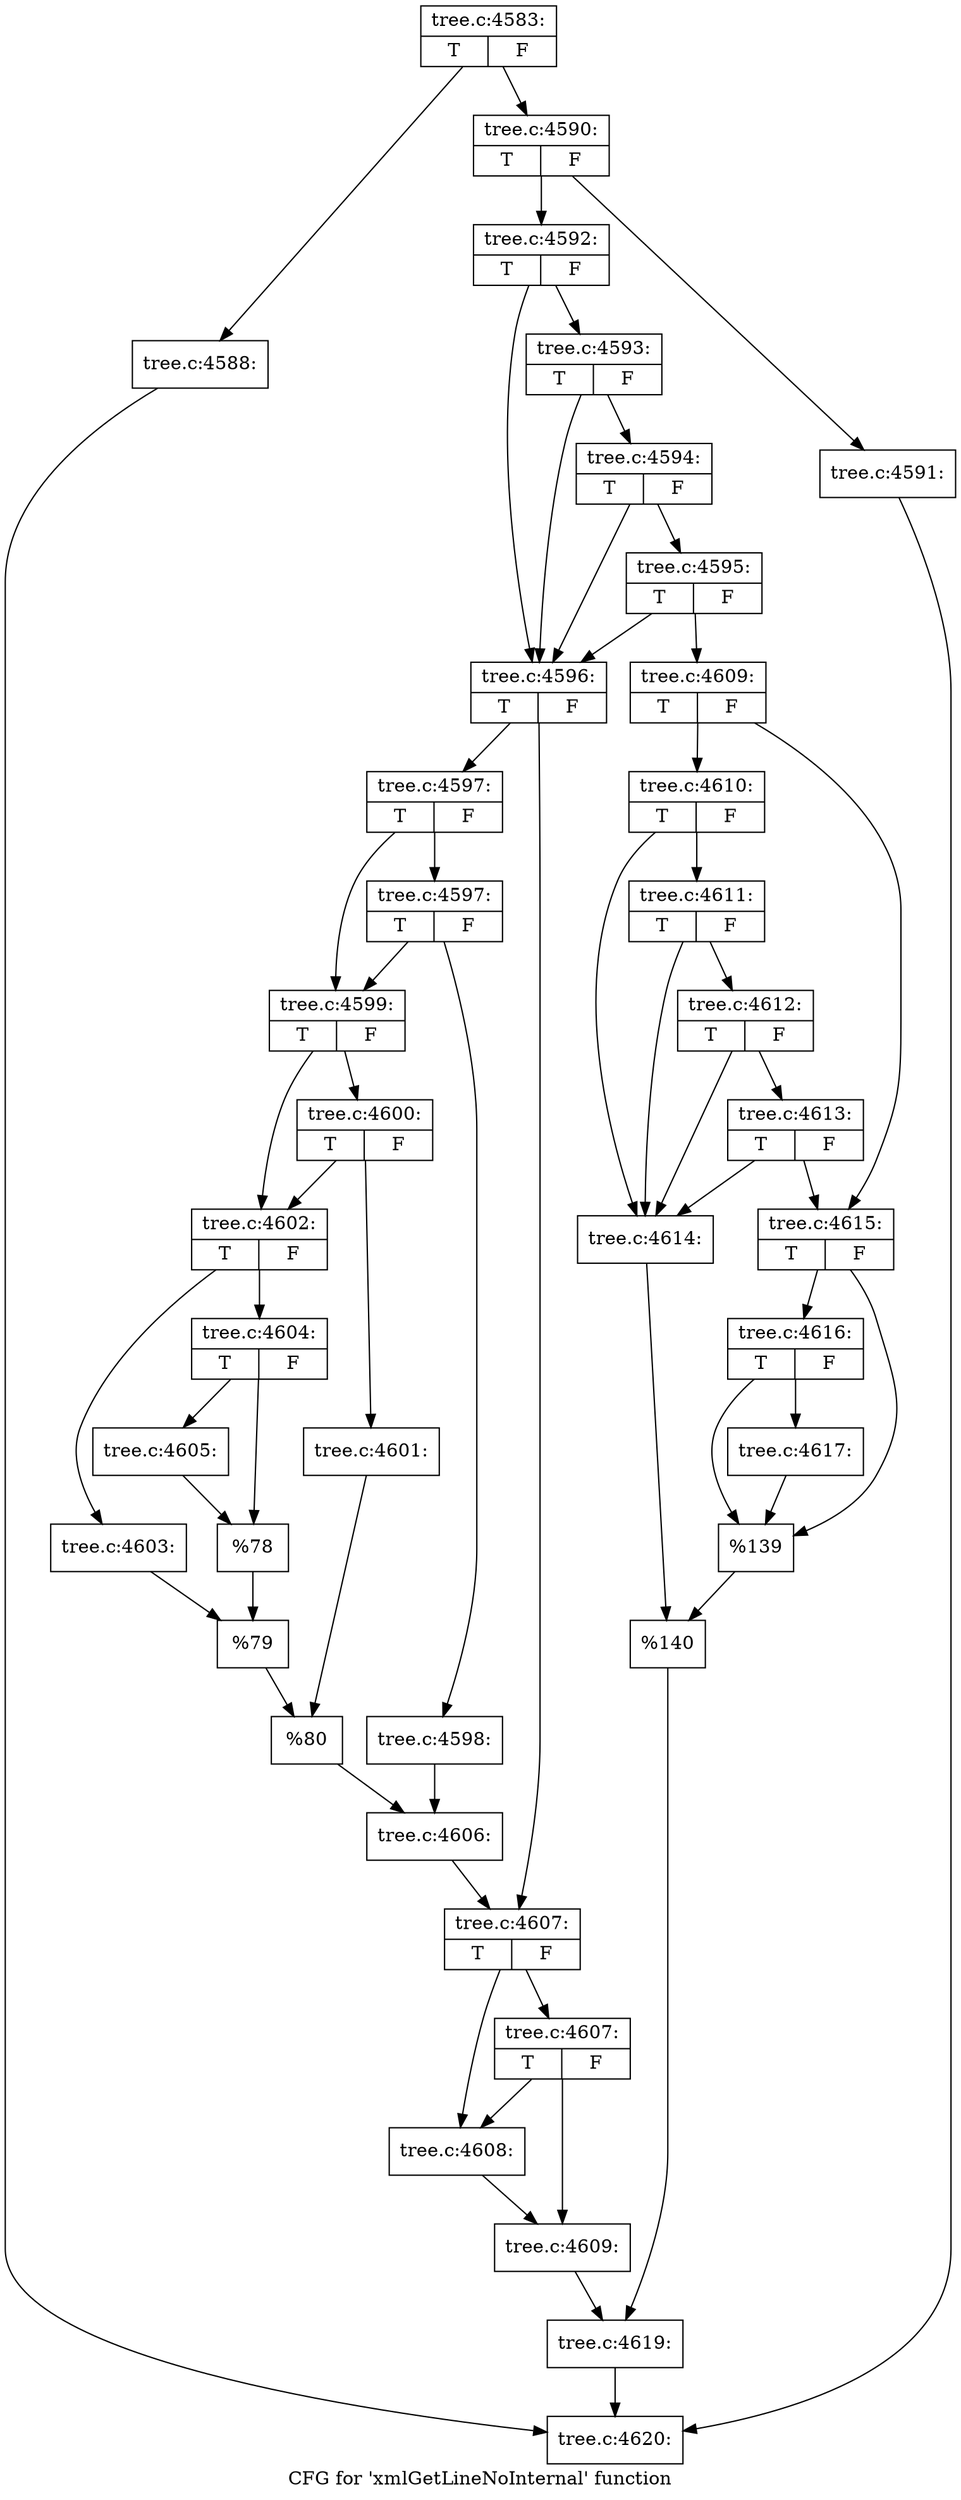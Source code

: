 digraph "CFG for 'xmlGetLineNoInternal' function" {
	label="CFG for 'xmlGetLineNoInternal' function";

	Node0x4834840 [shape=record,label="{tree.c:4583:|{<s0>T|<s1>F}}"];
	Node0x4834840 -> Node0x4836da0;
	Node0x4834840 -> Node0x4836df0;
	Node0x4836da0 [shape=record,label="{tree.c:4588:}"];
	Node0x4836da0 -> Node0x48362f0;
	Node0x4836df0 [shape=record,label="{tree.c:4590:|{<s0>T|<s1>F}}"];
	Node0x4836df0 -> Node0x4837300;
	Node0x4836df0 -> Node0x48372b0;
	Node0x48372b0 [shape=record,label="{tree.c:4591:}"];
	Node0x48372b0 -> Node0x48362f0;
	Node0x4837300 [shape=record,label="{tree.c:4592:|{<s0>T|<s1>F}}"];
	Node0x4837300 -> Node0x4837760;
	Node0x4837300 -> Node0x4837950;
	Node0x4837950 [shape=record,label="{tree.c:4593:|{<s0>T|<s1>F}}"];
	Node0x4837950 -> Node0x4837760;
	Node0x4837950 -> Node0x48378d0;
	Node0x48378d0 [shape=record,label="{tree.c:4594:|{<s0>T|<s1>F}}"];
	Node0x48378d0 -> Node0x4837760;
	Node0x48378d0 -> Node0x4837850;
	Node0x4837850 [shape=record,label="{tree.c:4595:|{<s0>T|<s1>F}}"];
	Node0x4837850 -> Node0x4837760;
	Node0x4837850 -> Node0x4837800;
	Node0x4837760 [shape=record,label="{tree.c:4596:|{<s0>T|<s1>F}}"];
	Node0x4837760 -> Node0x4838800;
	Node0x4837760 -> Node0x4838850;
	Node0x4838800 [shape=record,label="{tree.c:4597:|{<s0>T|<s1>F}}"];
	Node0x4838800 -> Node0x4838e70;
	Node0x4838800 -> Node0x4838e20;
	Node0x4838e70 [shape=record,label="{tree.c:4597:|{<s0>T|<s1>F}}"];
	Node0x4838e70 -> Node0x4838d80;
	Node0x4838e70 -> Node0x4838e20;
	Node0x4838d80 [shape=record,label="{tree.c:4598:}"];
	Node0x4838d80 -> Node0x4838dd0;
	Node0x4838e20 [shape=record,label="{tree.c:4599:|{<s0>T|<s1>F}}"];
	Node0x4838e20 -> Node0x4839a10;
	Node0x4838e20 -> Node0x48399c0;
	Node0x4839a10 [shape=record,label="{tree.c:4600:|{<s0>T|<s1>F}}"];
	Node0x4839a10 -> Node0x4839920;
	Node0x4839a10 -> Node0x48399c0;
	Node0x4839920 [shape=record,label="{tree.c:4601:}"];
	Node0x4839920 -> Node0x4839970;
	Node0x48399c0 [shape=record,label="{tree.c:4602:|{<s0>T|<s1>F}}"];
	Node0x48399c0 -> Node0x483a6d0;
	Node0x48399c0 -> Node0x483a770;
	Node0x483a6d0 [shape=record,label="{tree.c:4603:}"];
	Node0x483a6d0 -> Node0x483a720;
	Node0x483a770 [shape=record,label="{tree.c:4604:|{<s0>T|<s1>F}}"];
	Node0x483a770 -> Node0x483b0d0;
	Node0x483a770 -> Node0x483b120;
	Node0x483b0d0 [shape=record,label="{tree.c:4605:}"];
	Node0x483b0d0 -> Node0x483b120;
	Node0x483b120 [shape=record,label="{%78}"];
	Node0x483b120 -> Node0x483a720;
	Node0x483a720 [shape=record,label="{%79}"];
	Node0x483a720 -> Node0x4839970;
	Node0x4839970 [shape=record,label="{%80}"];
	Node0x4839970 -> Node0x4838dd0;
	Node0x4838dd0 [shape=record,label="{tree.c:4606:}"];
	Node0x4838dd0 -> Node0x4838850;
	Node0x4838850 [shape=record,label="{tree.c:4607:|{<s0>T|<s1>F}}"];
	Node0x4838850 -> Node0x483bdb0;
	Node0x4838850 -> Node0x483be50;
	Node0x483be50 [shape=record,label="{tree.c:4607:|{<s0>T|<s1>F}}"];
	Node0x483be50 -> Node0x483bdb0;
	Node0x483be50 -> Node0x483be00;
	Node0x483bdb0 [shape=record,label="{tree.c:4608:}"];
	Node0x483bdb0 -> Node0x483be00;
	Node0x483be00 [shape=record,label="{tree.c:4609:}"];
	Node0x483be00 -> Node0x48377b0;
	Node0x4837800 [shape=record,label="{tree.c:4609:|{<s0>T|<s1>F}}"];
	Node0x4837800 -> Node0x483c980;
	Node0x4837800 -> Node0x483c930;
	Node0x483c980 [shape=record,label="{tree.c:4610:|{<s0>T|<s1>F}}"];
	Node0x483c980 -> Node0x483c890;
	Node0x483c980 -> Node0x483ce90;
	Node0x483ce90 [shape=record,label="{tree.c:4611:|{<s0>T|<s1>F}}"];
	Node0x483ce90 -> Node0x483c890;
	Node0x483ce90 -> Node0x483ce10;
	Node0x483ce10 [shape=record,label="{tree.c:4612:|{<s0>T|<s1>F}}"];
	Node0x483ce10 -> Node0x483c890;
	Node0x483ce10 -> Node0x483cdc0;
	Node0x483cdc0 [shape=record,label="{tree.c:4613:|{<s0>T|<s1>F}}"];
	Node0x483cdc0 -> Node0x483c890;
	Node0x483cdc0 -> Node0x483c930;
	Node0x483c890 [shape=record,label="{tree.c:4614:}"];
	Node0x483c890 -> Node0x483c8e0;
	Node0x483c930 [shape=record,label="{tree.c:4615:|{<s0>T|<s1>F}}"];
	Node0x483c930 -> Node0x483e6b0;
	Node0x483c930 -> Node0x483e660;
	Node0x483e6b0 [shape=record,label="{tree.c:4616:|{<s0>T|<s1>F}}"];
	Node0x483e6b0 -> Node0x483e610;
	Node0x483e6b0 -> Node0x483e660;
	Node0x483e610 [shape=record,label="{tree.c:4617:}"];
	Node0x483e610 -> Node0x483e660;
	Node0x483e660 [shape=record,label="{%139}"];
	Node0x483e660 -> Node0x483c8e0;
	Node0x483c8e0 [shape=record,label="{%140}"];
	Node0x483c8e0 -> Node0x48377b0;
	Node0x48377b0 [shape=record,label="{tree.c:4619:}"];
	Node0x48377b0 -> Node0x48362f0;
	Node0x48362f0 [shape=record,label="{tree.c:4620:}"];
}
